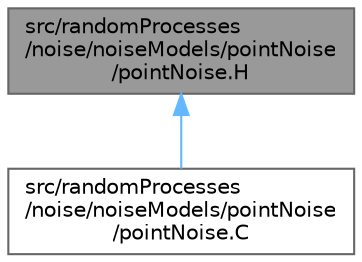 digraph "src/randomProcesses/noise/noiseModels/pointNoise/pointNoise.H"
{
 // LATEX_PDF_SIZE
  bgcolor="transparent";
  edge [fontname=Helvetica,fontsize=10,labelfontname=Helvetica,labelfontsize=10];
  node [fontname=Helvetica,fontsize=10,shape=box,height=0.2,width=0.4];
  Node1 [id="Node000001",label="src/randomProcesses\l/noise/noiseModels/pointNoise\l/pointNoise.H",height=0.2,width=0.4,color="gray40", fillcolor="grey60", style="filled", fontcolor="black",tooltip=" "];
  Node1 -> Node2 [id="edge1_Node000001_Node000002",dir="back",color="steelblue1",style="solid",tooltip=" "];
  Node2 [id="Node000002",label="src/randomProcesses\l/noise/noiseModels/pointNoise\l/pointNoise.C",height=0.2,width=0.4,color="grey40", fillcolor="white", style="filled",URL="$pointNoise_8C.html",tooltip=" "];
}
